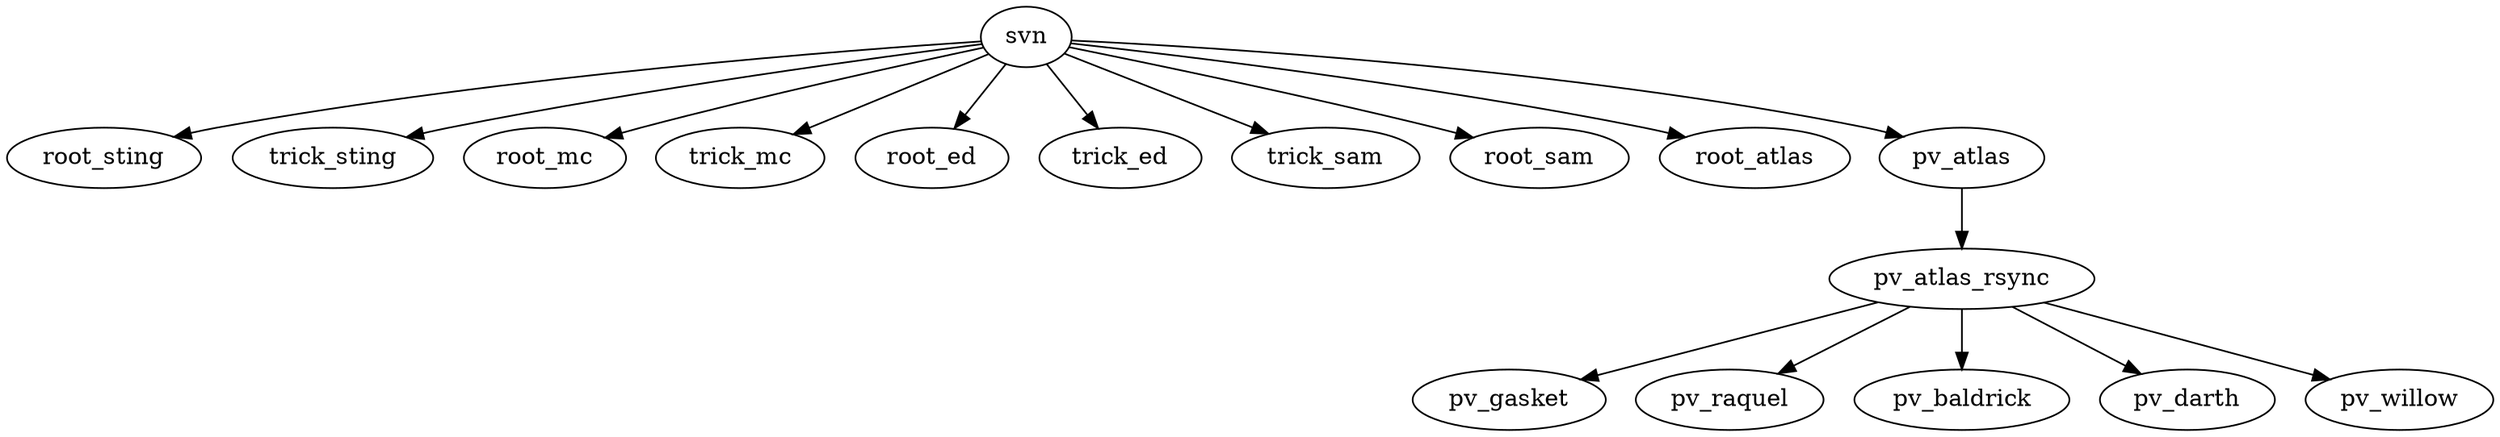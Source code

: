 digraph g {
    svn;

    svn -> root_sting;
    svn -> trick_sting;
    svn -> root_mc;
    svn -> trick_mc;
    svn -> root_ed;
    svn -> trick_ed;
    svn -> trick_sam;
    svn -> root_sam;

    svn -> root_atlas;
    svn -> pv_atlas -> pv_atlas_rsync;

    pv_atlas_rsync -> pv_gasket;
    pv_atlas_rsync -> pv_raquel;
    pv_atlas_rsync -> pv_baldrick;
    pv_atlas_rsync -> pv_darth;
    pv_atlas_rsync -> pv_willow;
}
